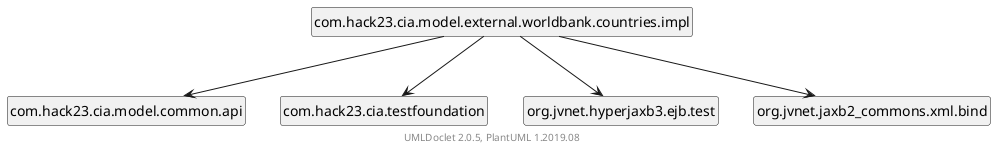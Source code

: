 @startuml
    set namespaceSeparator none
    hide circle
    hide empty fields
    hide empty methods

    com.hack23.cia.model.external.worldbank.countries.impl --> com.hack23.cia.model.common.api
    com.hack23.cia.model.external.worldbank.countries.impl --> com.hack23.cia.testfoundation
    com.hack23.cia.model.external.worldbank.countries.impl --> org.jvnet.hyperjaxb3.ejb.test
    com.hack23.cia.model.external.worldbank.countries.impl --> org.jvnet.jaxb2_commons.xml.bind

    ' Package links
    class "com.hack23.cia.model.external.worldbank.countries.impl" [[com/hack23/cia/model/external/worldbank/countries/impl/package-summary.html]] {
    }

    center footer UMLDoclet 2.0.5, PlantUML 1.2019.08
@enduml
